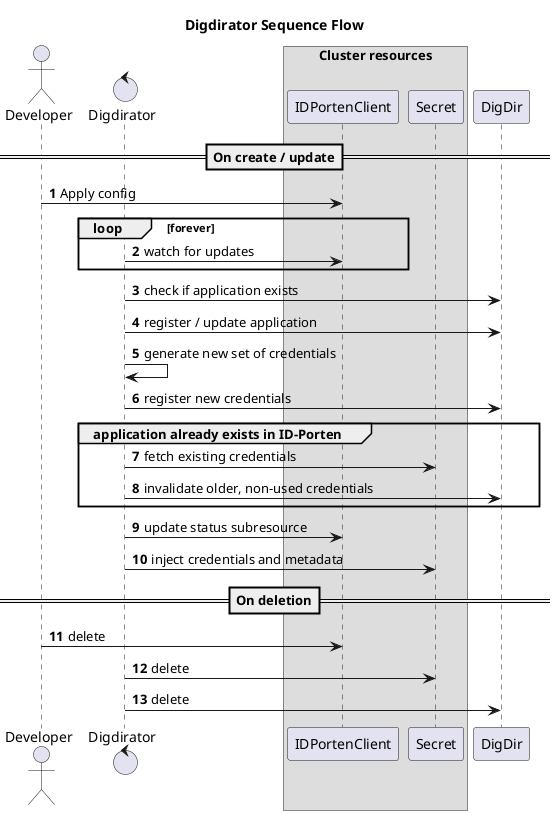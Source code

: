@startuml component
title Digdirator Sequence Flow
skinparam maxMessageSize 300
autonumber

actor developer as "Developer"
control digdirator as "Digdirator"

box "Cluster resources"
participant IDPortenClient
participant Secret
end box

participant digdir as "DigDir"

==On create / update==
developer -> IDPortenClient: Apply config

loop forever
	digdirator -> IDPortenClient: watch for updates
end

digdirator -> digdir: check if application exists
digdirator -> digdir: register / update application
digdirator -> digdirator: generate new set of credentials
digdirator -> digdir: register new credentials

group application already exists in ID-Porten
    digdirator -> Secret: fetch existing credentials
    digdirator -> digdir: invalidate older, non-used credentials
end

digdirator -> IDPortenClient: update status subresource
digdirator -> Secret: inject credentials and metadata

==On deletion==
    developer -> IDPortenClient: delete
    digdirator -> Secret: delete
    digdirator -> digdir: delete

@enduml
